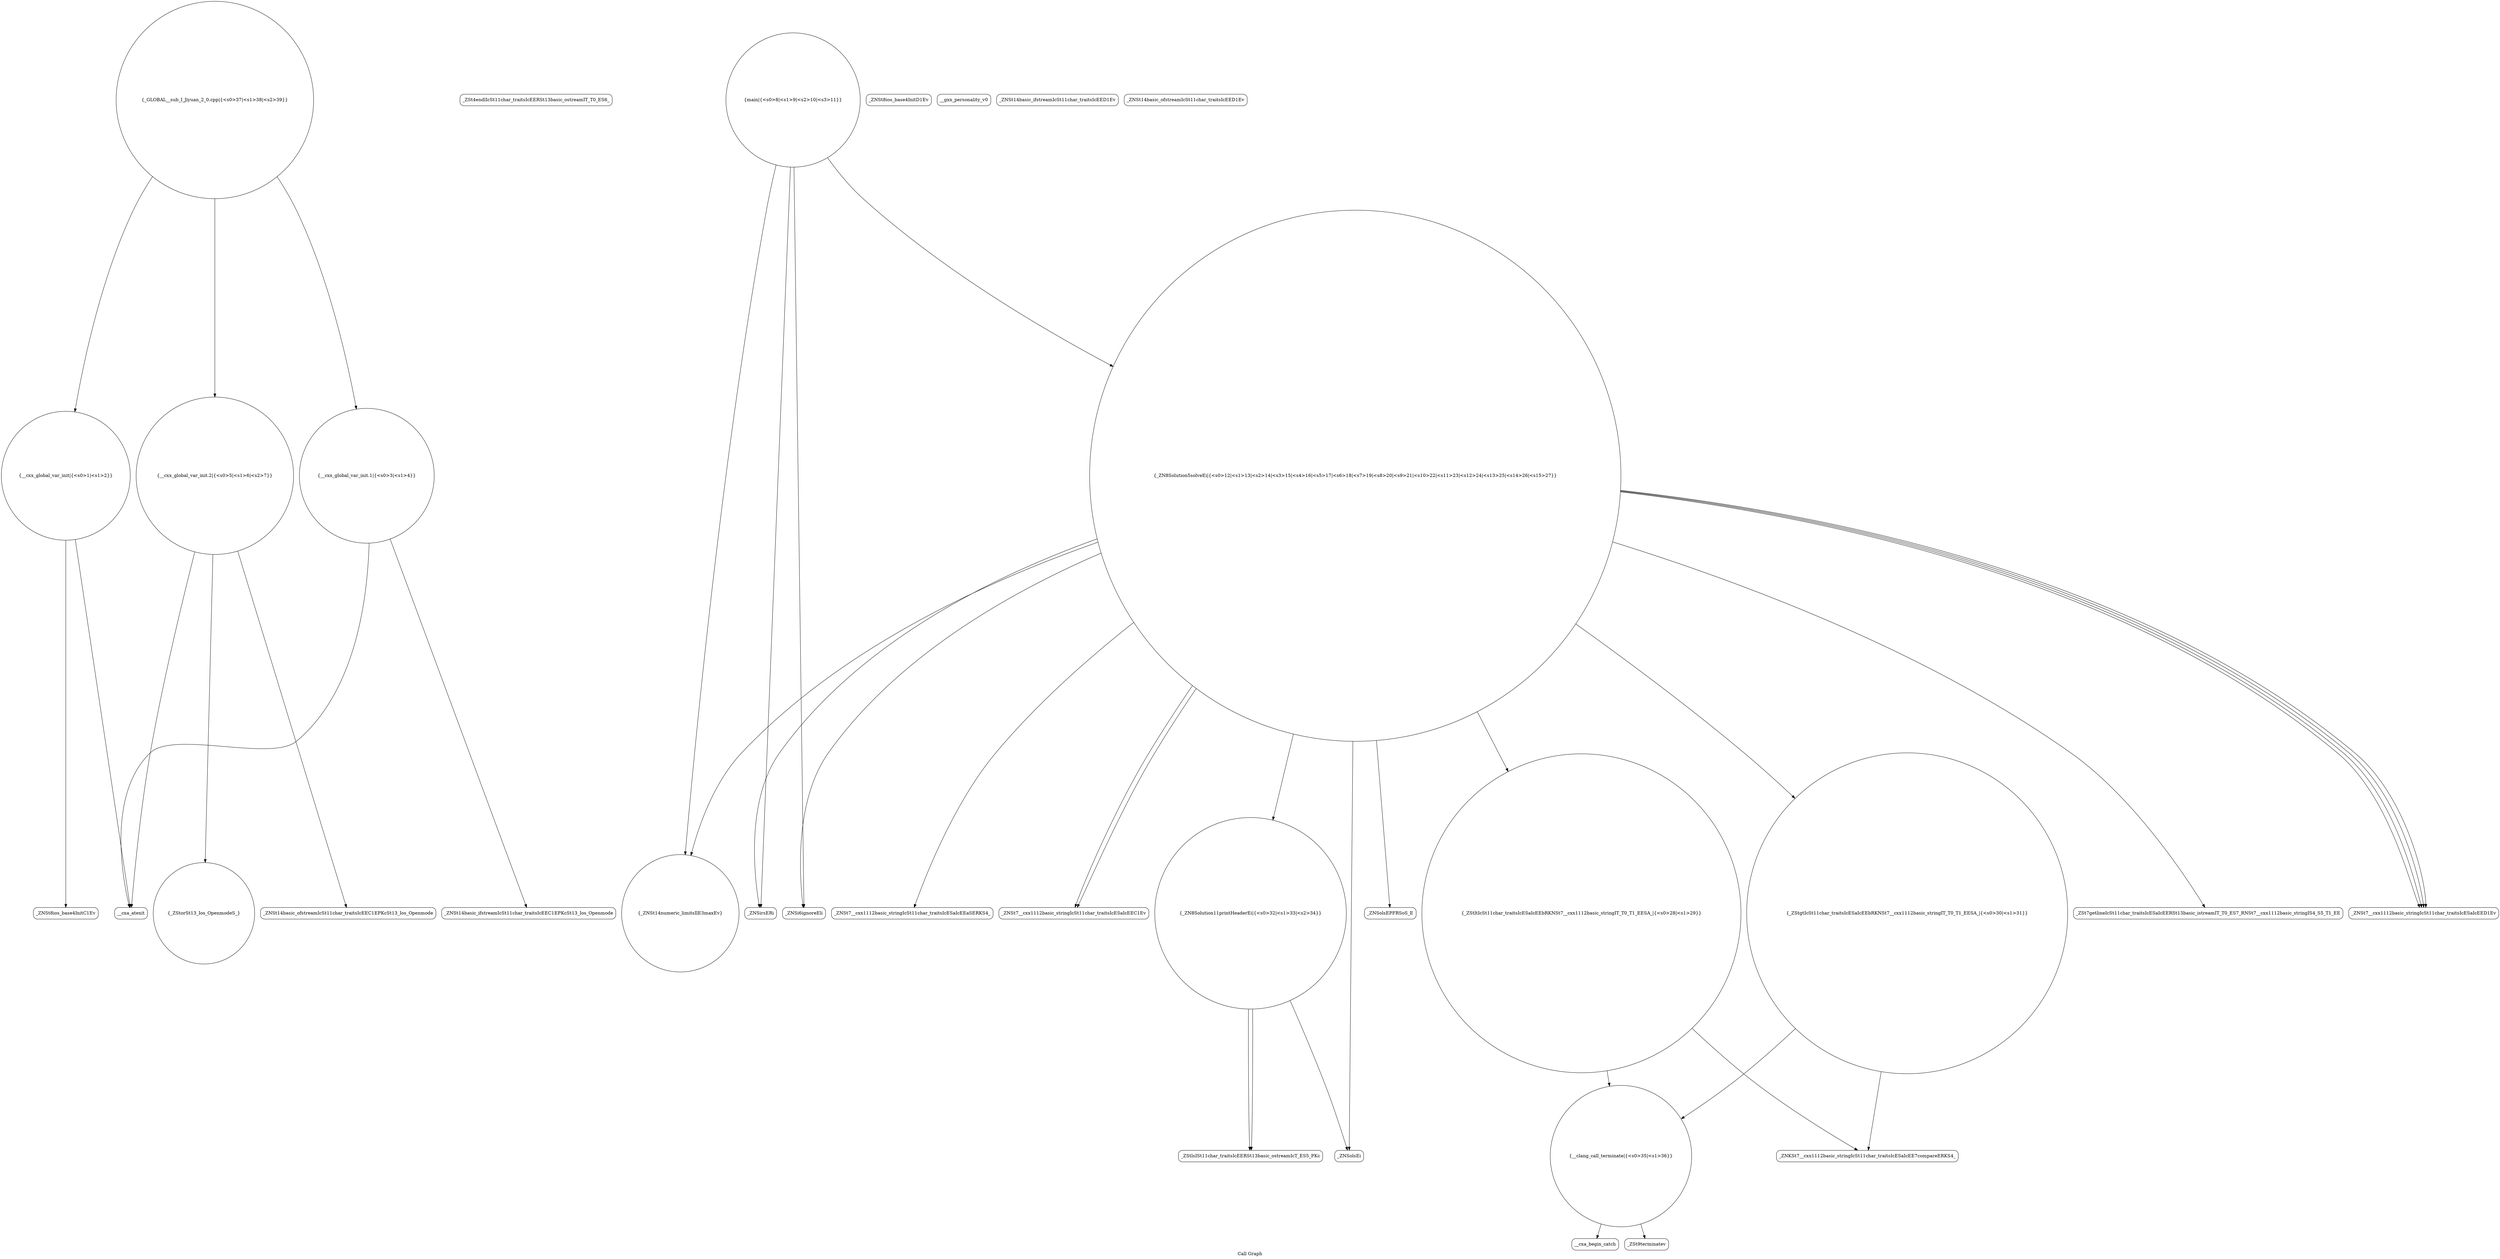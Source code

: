 digraph "Call Graph" {
	label="Call Graph";

	Node0x5556830c3fb0 [shape=record,shape=circle,label="{__cxx_global_var_init|{<s0>1|<s1>2}}"];
	Node0x5556830c3fb0:s0 -> Node0x5556830c4030[color=black];
	Node0x5556830c3fb0:s1 -> Node0x555683110b10[color=black];
	Node0x555683111690 [shape=record,shape=Mrecord,label="{_ZSt4endlIcSt11char_traitsIcEERSt13basic_ostreamIT_T0_ES6_}"];
	Node0x555683110d10 [shape=record,shape=circle,label="{__cxx_global_var_init.2|{<s0>5|<s1>6|<s2>7}}"];
	Node0x555683110d10:s0 -> Node0x555683110d90[color=black];
	Node0x555683110d10:s1 -> Node0x555683110e10[color=black];
	Node0x555683110d10:s2 -> Node0x555683110b10[color=black];
	Node0x555683111090 [shape=record,shape=circle,label="{_ZNSt14numeric_limitsIlE3maxEv}"];
	Node0x555683111410 [shape=record,shape=Mrecord,label="{_ZNSt7__cxx1112basic_stringIcSt11char_traitsIcESaIcEEaSERKS4_}"];
	Node0x555683110a90 [shape=record,shape=Mrecord,label="{_ZNSt8ios_base4InitD1Ev}"];
	Node0x555683111790 [shape=record,shape=circle,label="{__clang_call_terminate|{<s0>35|<s1>36}}"];
	Node0x555683111790:s0 -> Node0x555683111810[color=black];
	Node0x555683111790:s1 -> Node0x555683111890[color=black];
	Node0x555683110e10 [shape=record,shape=Mrecord,label="{_ZNSt14basic_ofstreamIcSt11char_traitsIcEEC1EPKcSt13_Ios_Openmode}"];
	Node0x555683111190 [shape=record,shape=Mrecord,label="{_ZNSt7__cxx1112basic_stringIcSt11char_traitsIcESaIcEEC1Ev}"];
	Node0x555683111510 [shape=record,shape=circle,label="{_ZN8Solution11printHeaderEi|{<s0>32|<s1>33|<s2>34}}"];
	Node0x555683111510:s0 -> Node0x555683111910[color=black];
	Node0x555683111510:s1 -> Node0x555683111590[color=black];
	Node0x555683111510:s2 -> Node0x555683111910[color=black];
	Node0x555683110b90 [shape=record,shape=circle,label="{__cxx_global_var_init.1|{<s0>3|<s1>4}}"];
	Node0x555683110b90:s0 -> Node0x555683110c10[color=black];
	Node0x555683110b90:s1 -> Node0x555683110b10[color=black];
	Node0x555683111890 [shape=record,shape=Mrecord,label="{_ZSt9terminatev}"];
	Node0x555683110f10 [shape=record,shape=circle,label="{main|{<s0>8|<s1>9|<s2>10|<s3>11}}"];
	Node0x555683110f10:s0 -> Node0x555683110f90[color=black];
	Node0x555683110f10:s1 -> Node0x555683111090[color=black];
	Node0x555683110f10:s2 -> Node0x555683111010[color=black];
	Node0x555683110f10:s3 -> Node0x555683111110[color=black];
	Node0x555683111290 [shape=record,shape=Mrecord,label="{__gxx_personality_v0}"];
	Node0x555683111610 [shape=record,shape=Mrecord,label="{_ZNSolsEPFRSoS_E}"];
	Node0x555683110c90 [shape=record,shape=Mrecord,label="{_ZNSt14basic_ifstreamIcSt11char_traitsIcEED1Ev}"];
	Node0x555683111990 [shape=record,shape=circle,label="{_GLOBAL__sub_I_Jiyuan_2_0.cpp|{<s0>37|<s1>38|<s2>39}}"];
	Node0x555683111990:s0 -> Node0x5556830c3fb0[color=black];
	Node0x555683111990:s1 -> Node0x555683110b90[color=black];
	Node0x555683111990:s2 -> Node0x555683110d10[color=black];
	Node0x555683111010 [shape=record,shape=Mrecord,label="{_ZNSi6ignoreEli}"];
	Node0x555683111390 [shape=record,shape=circle,label="{_ZStgtIcSt11char_traitsIcESaIcEEbRKNSt7__cxx1112basic_stringIT_T0_T1_EESA_|{<s0>30|<s1>31}}"];
	Node0x555683111390:s0 -> Node0x555683111710[color=black];
	Node0x555683111390:s1 -> Node0x555683111790[color=black];
	Node0x5556830c4030 [shape=record,shape=Mrecord,label="{_ZNSt8ios_base4InitC1Ev}"];
	Node0x555683111710 [shape=record,shape=Mrecord,label="{_ZNKSt7__cxx1112basic_stringIcSt11char_traitsIcESaIcEE7compareERKS4_}"];
	Node0x555683110d90 [shape=record,shape=circle,label="{_ZStorSt13_Ios_OpenmodeS_}"];
	Node0x555683111110 [shape=record,shape=circle,label="{_ZN8Solution5solveEi|{<s0>12|<s1>13|<s2>14|<s3>15|<s4>16|<s5>17|<s6>18|<s7>19|<s8>20|<s9>21|<s10>22|<s11>23|<s12>24|<s13>25|<s14>26|<s15>27}}"];
	Node0x555683111110:s0 -> Node0x555683110f90[color=black];
	Node0x555683111110:s1 -> Node0x555683111090[color=black];
	Node0x555683111110:s2 -> Node0x555683111010[color=black];
	Node0x555683111110:s3 -> Node0x555683111190[color=black];
	Node0x555683111110:s4 -> Node0x555683111190[color=black];
	Node0x555683111110:s5 -> Node0x555683111210[color=black];
	Node0x555683111110:s6 -> Node0x555683111310[color=black];
	Node0x555683111110:s7 -> Node0x555683111490[color=black];
	Node0x555683111110:s8 -> Node0x555683111390[color=black];
	Node0x555683111110:s9 -> Node0x555683111410[color=black];
	Node0x555683111110:s10 -> Node0x555683111490[color=black];
	Node0x555683111110:s11 -> Node0x555683111510[color=black];
	Node0x555683111110:s12 -> Node0x555683111590[color=black];
	Node0x555683111110:s13 -> Node0x555683111610[color=black];
	Node0x555683111110:s14 -> Node0x555683111490[color=black];
	Node0x555683111110:s15 -> Node0x555683111490[color=black];
	Node0x555683111490 [shape=record,shape=Mrecord,label="{_ZNSt7__cxx1112basic_stringIcSt11char_traitsIcESaIcEED1Ev}"];
	Node0x555683110b10 [shape=record,shape=Mrecord,label="{__cxa_atexit}"];
	Node0x555683111810 [shape=record,shape=Mrecord,label="{__cxa_begin_catch}"];
	Node0x555683110e90 [shape=record,shape=Mrecord,label="{_ZNSt14basic_ofstreamIcSt11char_traitsIcEED1Ev}"];
	Node0x555683111210 [shape=record,shape=Mrecord,label="{_ZSt7getlineIcSt11char_traitsIcESaIcEERSt13basic_istreamIT_T0_ES7_RNSt7__cxx1112basic_stringIS4_S5_T1_EE}"];
	Node0x555683111590 [shape=record,shape=Mrecord,label="{_ZNSolsEi}"];
	Node0x555683110c10 [shape=record,shape=Mrecord,label="{_ZNSt14basic_ifstreamIcSt11char_traitsIcEEC1EPKcSt13_Ios_Openmode}"];
	Node0x555683111910 [shape=record,shape=Mrecord,label="{_ZStlsISt11char_traitsIcEERSt13basic_ostreamIcT_ES5_PKc}"];
	Node0x555683110f90 [shape=record,shape=Mrecord,label="{_ZNSirsERi}"];
	Node0x555683111310 [shape=record,shape=circle,label="{_ZStltIcSt11char_traitsIcESaIcEEbRKNSt7__cxx1112basic_stringIT_T0_T1_EESA_|{<s0>28|<s1>29}}"];
	Node0x555683111310:s0 -> Node0x555683111710[color=black];
	Node0x555683111310:s1 -> Node0x555683111790[color=black];
}
